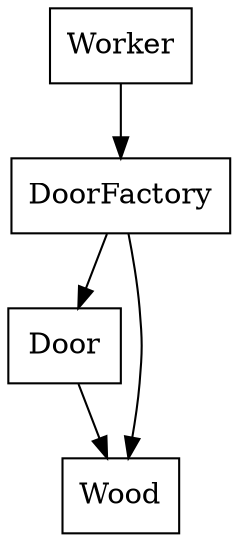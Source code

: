 digraph { 
                Worker [shape=box]
                DoorFactory [shape=box]
                Door [shape=box]
                Wood [shape=box]
		Worker -> DoorFactory; 
                DoorFactory -> Wood;
                DoorFactory -> Door;
		Door -> Wood; 
	} 
